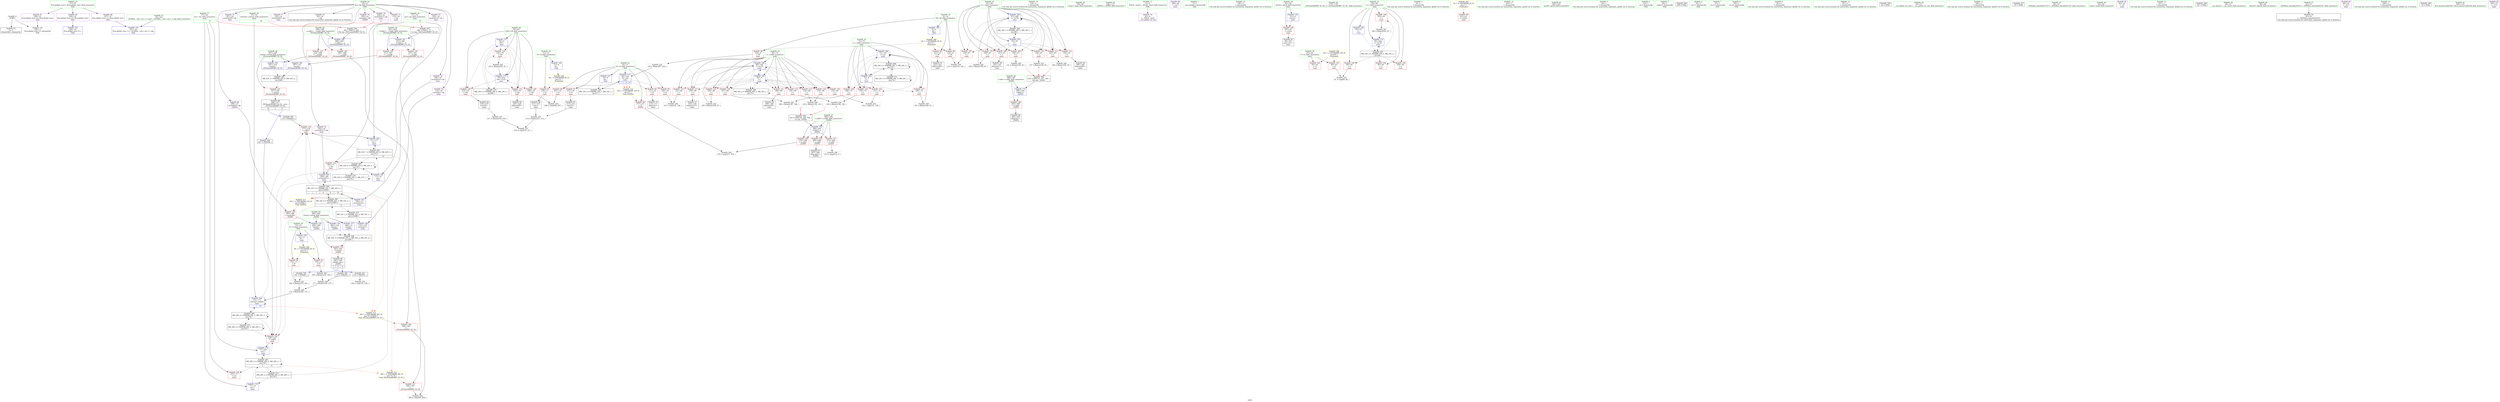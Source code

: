digraph "SVFG" {
	label="SVFG";

	Node0x55b80b3ae1c0 [shape=record,color=grey,label="{NodeID: 0\nNullPtr}"];
	Node0x55b80b3ae1c0 -> Node0x55b80b3d3ff0[style=solid];
	Node0x55b80b3ae1c0 -> Node0x55b80b3da530[style=solid];
	Node0x55b80b3dba80 [shape=record,color=blue,label="{NodeID: 180\n299\<--295\n__a.addr\<--__a\n_ZSt3maxIdERKT_S2_S2_\n}"];
	Node0x55b80b3dba80 -> Node0x55b80b3d9a50[style=dashed];
	Node0x55b80b3dba80 -> Node0x55b80b3d9b20[style=dashed];
	Node0x55b80b3d2d30 [shape=record,color=red,label="{NodeID: 97\n212\<--16\n\<--N\nmain\n}"];
	Node0x55b80b3d2d30 -> Node0x55b80b3d47d0[style=solid];
	Node0x55b80b3d0cd0 [shape=record,color=green,label="{NodeID: 14\n116\<--1\n\<--dummyObj\nCan only get source location for instruction, argument, global var or function.}"];
	Node0x55b80b40add0 [shape=record,color=black,label="{NodeID: 360\n161 = PHI(261, )\n}"];
	Node0x55b80b40add0 -> Node0x55b80b3e06e0[style=solid];
	Node0x55b80b3d3890 [shape=record,color=red,label="{NodeID: 111\n165\<--67\n\<--r\nmain\n}"];
	Node0x55b80b3d3890 -> Node0x55b80b3e0b60[style=solid];
	Node0x55b80b3d1ad0 [shape=record,color=green,label="{NodeID: 28\n58\<--59\nmain\<--main_field_insensitive\n}"];
	Node0x55b80b3f4c70 [shape=record,color=black,label="{NodeID: 291\nMR_28V_4 = PHI(MR_28V_6, MR_28V_3, )\npts\{78 \}\n|{|<s5>11}}"];
	Node0x55b80b3f4c70 -> Node0x55b80b3d8ef0[style=dashed];
	Node0x55b80b3f4c70 -> Node0x55b80b3d93d0[style=dashed];
	Node0x55b80b3f4c70 -> Node0x55b80b3db400[style=dashed];
	Node0x55b80b3f4c70 -> Node0x55b80b3eee70[style=dashed];
	Node0x55b80b3f4c70 -> Node0x55b80b3f4c70[style=dashed];
	Node0x55b80b3f4c70:s5 -> Node0x55b80b3f7180[style=dashed,color=red];
	Node0x55b80b3d8c80 [shape=record,color=red,label="{NodeID: 125\n159\<--73\n\<--j\nmain\n}"];
	Node0x55b80b3d8c80 -> Node0x55b80b3dff60[style=solid];
	Node0x55b80b3d26f0 [shape=record,color=green,label="{NodeID: 42\n136\<--137\n_Z2DPii\<--_Z2DPii_field_insensitive\n}"];
	Node0x55b80b3d97e0 [shape=record,color=red,label="{NodeID: 139\n286\<--268\n\<--n.addr\n_Z2DPii\n}"];
	Node0x55b80b3d97e0 -> Node0x55b80b3d4cb0[style=solid];
	Node0x55b80b3d43c0 [shape=record,color=black,label="{NodeID: 56\n142\<--141\nidxprom11\<--\nmain\n}"];
	Node0x55b80b3dff60 [shape=record,color=grey,label="{NodeID: 236\n160 = Binary(158, 159, )\n|{<s0>8}}"];
	Node0x55b80b3dff60:s0 -> Node0x55b80b40bce0[style=solid,color=red];
	Node0x55b80b3da430 [shape=record,color=blue,label="{NodeID: 153\n327\<--33\nllvm.global_ctors_1\<--_GLOBAL__sub_I_iwi_2_1.cpp\nGlob }"];
	Node0x55b80b3d4f20 [shape=record,color=purple,label="{NodeID: 70\n42\<--4\n\<--_ZStL8__ioinit\n__cxx_global_var_init\n}"];
	Node0x55b80b3e1460 [shape=record,color=grey,label="{NodeID: 250\n121 = cmp(119, 120, )\n}"];
	Node0x55b80b3daff0 [shape=record,color=blue,label="{NodeID: 167\n190\<--184\narrayidx31\<--\nmain\n}"];
	Node0x55b80b3daff0 -> Node0x55b80b3f4770[style=dashed];
	Node0x55b80b3d5a80 [shape=record,color=purple,label="{NodeID: 84\n238\<--29\n\<--.str.3\nmain\n}"];
	Node0x55b80b3be380 [shape=record,color=green,label="{NodeID: 1\n7\<--1\n__dso_handle\<--dummyObj\nGlob }"];
	Node0x55b80b3ec170 [shape=record,color=black,label="{NodeID: 264\nMR_35V_3 = PHI(MR_35V_5, MR_35V_2, MR_35V_4, )\npts\{265 \}\n}"];
	Node0x55b80b3ec170 -> Node0x55b80b3d94a0[style=dashed];
	Node0x55b80b3dbb50 [shape=record,color=blue,label="{NodeID: 181\n301\<--296\n__b.addr\<--__b\n_ZSt3maxIdERKT_S2_S2_\n}"];
	Node0x55b80b3dbb50 -> Node0x55b80b3d9bf0[style=dashed];
	Node0x55b80b3dbb50 -> Node0x55b80b3d9cc0[style=dashed];
	Node0x55b80b3d2e00 [shape=record,color=red,label="{NodeID: 98\n277\<--16\n\<--N\n_Z2DPii\n}"];
	Node0x55b80b3d2e00 -> Node0x55b80b3e1a60[style=solid];
	Node0x55b80b3d0dd0 [shape=record,color=green,label="{NodeID: 15\n139\<--1\n\<--dummyObj\nCan only get source location for instruction, argument, global var or function.}"];
	Node0x55b80b40afc0 [shape=record,color=black,label="{NodeID: 361\n135 = PHI(261, )\n}"];
	Node0x55b80b40afc0 -> Node0x55b80b3e1be0[style=solid];
	Node0x55b80b3d3960 [shape=record,color=red,label="{NodeID: 112\n185\<--67\n\<--r\nmain\n}"];
	Node0x55b80b3d3960 -> Node0x55b80b3d4560[style=solid];
	Node0x55b80b3d1bd0 [shape=record,color=green,label="{NodeID: 29\n61\<--62\nretval\<--retval_field_insensitive\nmain\n}"];
	Node0x55b80b3d1bd0 -> Node0x55b80b3d2fa0[style=solid];
	Node0x55b80b3d1bd0 -> Node0x55b80b3da630[style=solid];
	Node0x55b80b3d8d50 [shape=record,color=red,label="{NodeID: 126\n168\<--73\n\<--j\nmain\n}"];
	Node0x55b80b3d8d50 -> Node0x55b80b3e0ce0[style=solid];
	Node0x55b80b3d27f0 [shape=record,color=green,label="{NodeID: 43\n175\<--176\n_ZSt3maxIdERKT_S2_S2_\<--_ZSt3maxIdERKT_S2_S2__field_insensitive\n}"];
	Node0x55b80b3d98b0 [shape=record,color=red,label="{NodeID: 140\n289\<--288\n\<--arrayidx5\n_Z2DPii\n}"];
	Node0x55b80b3d98b0 -> Node0x55b80b3db9b0[style=solid];
	Node0x55b80b3d4490 [shape=record,color=black,label="{NodeID: 57\n145\<--144\nidxprom13\<--\nmain\n}"];
	Node0x55b80b3e00e0 [shape=record,color=grey,label="{NodeID: 237\n217 = Binary(218, 216, )\n}"];
	Node0x55b80b3e00e0 -> Node0x55b80b3e1ee0[style=solid];
	Node0x55b80b3da530 [shape=record,color=blue, style = dotted,label="{NodeID: 154\n328\<--3\nllvm.global_ctors_2\<--dummyVal\nGlob }"];
	Node0x55b80b3d4ff0 [shape=record,color=purple,label="{NodeID: 71\n113\<--18\n\<--dp\nmain\n}"];
	Node0x55b80b3e15e0 [shape=record,color=grey,label="{NodeID: 251\n91 = cmp(89, 90, )\n}"];
	Node0x55b80b3db0c0 [shape=record,color=blue,label="{NodeID: 168\n69\<--195\ni\<--inc33\nmain\n}"];
	Node0x55b80b3db0c0 -> Node0x55b80b3d3b00[style=dashed];
	Node0x55b80b3db0c0 -> Node0x55b80b3d3bd0[style=dashed];
	Node0x55b80b3db0c0 -> Node0x55b80b3d8530[style=dashed];
	Node0x55b80b3db0c0 -> Node0x55b80b3d8600[style=dashed];
	Node0x55b80b3db0c0 -> Node0x55b80b3d86d0[style=dashed];
	Node0x55b80b3db0c0 -> Node0x55b80b3d87a0[style=dashed];
	Node0x55b80b3db0c0 -> Node0x55b80b3d8870[style=dashed];
	Node0x55b80b3db0c0 -> Node0x55b80b3d8940[style=dashed];
	Node0x55b80b3db0c0 -> Node0x55b80b3d8a10[style=dashed];
	Node0x55b80b3db0c0 -> Node0x55b80b3daa40[style=dashed];
	Node0x55b80b3db0c0 -> Node0x55b80b3db0c0[style=dashed];
	Node0x55b80b3db0c0 -> Node0x55b80b3eda70[style=dashed];
	Node0x55b80b3d5b50 [shape=record,color=purple,label="{NodeID: 85\n326\<--31\nllvm.global_ctors_0\<--llvm.global_ctors\nGlob }"];
	Node0x55b80b3d5b50 -> Node0x55b80b3da330[style=solid];
	Node0x55b80b3be410 [shape=record,color=green,label="{NodeID: 2\n9\<--1\n\<--dummyObj\nCan only get source location for instruction, argument, global var or function.}"];
	Node0x55b80b3ec670 [shape=record,color=black,label="{NodeID: 265\nMR_42V_3 = PHI(MR_42V_4, MR_42V_2, )\npts\{298 \}\n}"];
	Node0x55b80b3ec670 -> Node0x55b80b3d9980[style=dashed];
	Node0x55b80b3dbc20 [shape=record,color=blue,label="{NodeID: 182\n297\<--311\nretval\<--\n_ZSt3maxIdERKT_S2_S2_\n}"];
	Node0x55b80b3dbc20 -> Node0x55b80b3ec670[style=dashed];
	Node0x55b80b3d2ed0 [shape=record,color=red,label="{NodeID: 99\n93\<--24\n\<--stderr\nmain\n}"];
	Node0x55b80b3d0ed0 [shape=record,color=green,label="{NodeID: 16\n218\<--1\n\<--dummyObj\nCan only get source location for instruction, argument, global var or function.}"];
	Node0x55b80b40b0c0 [shape=record,color=black,label="{NodeID: 362\n170 = PHI(261, )\n}"];
	Node0x55b80b40b0c0 -> Node0x55b80b3e0e60[style=solid];
	Node0x55b80b3d3a30 [shape=record,color=red,label="{NodeID: 113\n199\<--67\n\<--r\nmain\n}"];
	Node0x55b80b3d3a30 -> Node0x55b80b3e0560[style=solid];
	Node0x55b80b3d1ca0 [shape=record,color=green,label="{NodeID: 30\n63\<--64\nC\<--C_field_insensitive\nmain\n}"];
	Node0x55b80b3d1ca0 -> Node0x55b80b3d3070[style=solid];
	Node0x55b80b3d1ca0 -> Node0x55b80b3d3140[style=solid];
	Node0x55b80b3f5670 [shape=record,color=yellow,style=double,label="{NodeID: 293\n2V_1 = ENCHI(MR_2V_0)\npts\{1 \}\nFun[main]}"];
	Node0x55b80b3f5670 -> Node0x55b80b3d2ed0[style=dashed];
	Node0x55b80b3d8e20 [shape=record,color=red,label="{NodeID: 127\n180\<--73\n\<--j\nmain\n}"];
	Node0x55b80b3d8e20 -> Node0x55b80b3e0260[style=solid];
	Node0x55b80b3d28f0 [shape=record,color=green,label="{NodeID: 44\n240\<--241\nprintf\<--printf_field_insensitive\n}"];
	Node0x55b80b3d9980 [shape=record,color=red,label="{NodeID: 141\n317\<--297\n\<--retval\n_ZSt3maxIdERKT_S2_S2_\n}"];
	Node0x55b80b3d9980 -> Node0x55b80b3d4e50[style=solid];
	Node0x55b80b3d4560 [shape=record,color=black,label="{NodeID: 58\n186\<--185\nidxprom28\<--\nmain\n}"];
	Node0x55b80b3e0260 [shape=record,color=grey,label="{NodeID: 238\n181 = Binary(180, 87, )\n}"];
	Node0x55b80b3e0260 -> Node0x55b80b3daf20[style=solid];
	Node0x55b80b3da630 [shape=record,color=blue,label="{NodeID: 155\n61\<--9\nretval\<--\nmain\n}"];
	Node0x55b80b3da630 -> Node0x55b80b3d2fa0[style=dashed];
	Node0x55b80b3d50c0 [shape=record,color=purple,label="{NodeID: 72\n114\<--18\narrayidx\<--dp\nmain\n}"];
	Node0x55b80b3d50c0 -> Node0x55b80b3da8a0[style=solid];
	Node0x55b80b3e1760 [shape=record,color=grey,label="{NodeID: 252\n208 = cmp(206, 207, )\n}"];
	Node0x55b80b3db190 [shape=record,color=blue,label="{NodeID: 169\n67\<--200\nr\<--inc36\nmain\n}"];
	Node0x55b80b3db190 -> Node0x55b80b3d3550[style=dashed];
	Node0x55b80b3db190 -> Node0x55b80b3d3620[style=dashed];
	Node0x55b80b3db190 -> Node0x55b80b3d36f0[style=dashed];
	Node0x55b80b3db190 -> Node0x55b80b3d37c0[style=dashed];
	Node0x55b80b3db190 -> Node0x55b80b3d3890[style=dashed];
	Node0x55b80b3db190 -> Node0x55b80b3d3960[style=dashed];
	Node0x55b80b3db190 -> Node0x55b80b3d3a30[style=dashed];
	Node0x55b80b3db190 -> Node0x55b80b3db190[style=dashed];
	Node0x55b80b3db190 -> Node0x55b80b3ed570[style=dashed];
	Node0x55b80b3d5c50 [shape=record,color=purple,label="{NodeID: 86\n327\<--31\nllvm.global_ctors_1\<--llvm.global_ctors\nGlob }"];
	Node0x55b80b3d5c50 -> Node0x55b80b3da430[style=solid];
	Node0x55b80b3be4a0 [shape=record,color=green,label="{NodeID: 3\n14\<--1\n\<--dummyObj\nCan only get source location for instruction, argument, global var or function.}"];
	Node0x55b80b3ecb70 [shape=record,color=black,label="{NodeID: 266\nMR_10V_2 = PHI(MR_10V_3, MR_10V_1, )\npts\{17 \}\n}"];
	Node0x55b80b3ecb70 -> Node0x55b80b3da7d0[style=dashed];
	Node0x55b80b3dbcf0 [shape=record,color=blue,label="{NodeID: 183\n297\<--314\nretval\<--\n_ZSt3maxIdERKT_S2_S2_\n}"];
	Node0x55b80b3dbcf0 -> Node0x55b80b3ec670[style=dashed];
	Node0x55b80b3d2fa0 [shape=record,color=red,label="{NodeID: 100\n247\<--61\n\<--retval\nmain\n}"];
	Node0x55b80b3d2fa0 -> Node0x55b80b3d4b10[style=solid];
	Node0x55b80b3d0fd0 [shape=record,color=green,label="{NodeID: 17\n4\<--6\n_ZStL8__ioinit\<--_ZStL8__ioinit_field_insensitive\nGlob }"];
	Node0x55b80b3d0fd0 -> Node0x55b80b3d4f20[style=solid];
	Node0x55b80b40b200 [shape=record,color=black,label="{NodeID: 363\n174 = PHI(294, )\n}"];
	Node0x55b80b40b200 -> Node0x55b80b3d9300[style=solid];
	Node0x55b80b3d3b00 [shape=record,color=red,label="{NodeID: 114\n125\<--69\n\<--i\nmain\n}"];
	Node0x55b80b3d3b00 -> Node0x55b80b3e21e0[style=solid];
	Node0x55b80b3d1d70 [shape=record,color=green,label="{NodeID: 31\n65\<--66\nt\<--t_field_insensitive\nmain\n}"];
	Node0x55b80b3d1d70 -> Node0x55b80b3d3210[style=solid];
	Node0x55b80b3d1d70 -> Node0x55b80b3d32e0[style=solid];
	Node0x55b80b3d1d70 -> Node0x55b80b3d33b0[style=solid];
	Node0x55b80b3d1d70 -> Node0x55b80b3d3480[style=solid];
	Node0x55b80b3d1d70 -> Node0x55b80b3da700[style=solid];
	Node0x55b80b3d1d70 -> Node0x55b80b3db5a0[style=solid];
	Node0x55b80b3f6190 [shape=record,color=yellow,style=double,label="{NodeID: 294\n4V_1 = ENCHI(MR_4V_0)\npts\{10 \}\nFun[main]}"];
	Node0x55b80b3f6190 -> Node0x55b80b3d5e50[style=dashed];
	Node0x55b80b3f6190 -> Node0x55b80b3d5f20[style=dashed];
	Node0x55b80b3f6190 -> Node0x55b80b3d5ff0[style=dashed];
	Node0x55b80b3d8ef0 [shape=record,color=red,label="{NodeID: 128\n237\<--77\n\<--res\nmain\n}"];
	Node0x55b80b3d29f0 [shape=record,color=green,label="{NodeID: 45\n264\<--265\nretval\<--retval_field_insensitive\n_Z2DPii\n}"];
	Node0x55b80b3d29f0 -> Node0x55b80b3d94a0[style=solid];
	Node0x55b80b3d29f0 -> Node0x55b80b3db810[style=solid];
	Node0x55b80b3d29f0 -> Node0x55b80b3db8e0[style=solid];
	Node0x55b80b3d29f0 -> Node0x55b80b3db9b0[style=solid];
	Node0x55b80b3d9a50 [shape=record,color=red,label="{NodeID: 142\n305\<--299\n\<--__a.addr\n_ZSt3maxIdERKT_S2_S2_\n}"];
	Node0x55b80b3d9a50 -> Node0x55b80b3d9d90[style=solid];
	Node0x55b80b3d4630 [shape=record,color=black,label="{NodeID: 59\n189\<--188\nidxprom30\<--\nmain\n}"];
	Node0x55b80b3e03e0 [shape=record,color=grey,label="{NodeID: 239\n172 = Binary(162, 171, )\n}"];
	Node0x55b80b3e03e0 -> Node0x55b80b3dad80[style=solid];
	Node0x55b80b3da700 [shape=record,color=blue,label="{NodeID: 156\n65\<--87\nt\<--\nmain\n}"];
	Node0x55b80b3da700 -> Node0x55b80b3ed070[style=dashed];
	Node0x55b80b3d5190 [shape=record,color=purple,label="{NodeID: 73\n143\<--18\narrayidx12\<--dp\nmain\n}"];
	Node0x55b80b3e18e0 [shape=record,color=grey,label="{NodeID: 253\n153 = cmp(151, 152, )\n}"];
	Node0x55b80b3db260 [shape=record,color=blue,label="{NodeID: 170\n77\<--14\nres\<--\nmain\n}"];
	Node0x55b80b3db260 -> Node0x55b80b3f4c70[style=dashed];
	Node0x55b80b3d5d50 [shape=record,color=purple,label="{NodeID: 87\n328\<--31\nllvm.global_ctors_2\<--llvm.global_ctors\nGlob }"];
	Node0x55b80b3d5d50 -> Node0x55b80b3da530[style=solid];
	Node0x55b80b3be530 [shape=record,color=green,label="{NodeID: 4\n22\<--1\n.str\<--dummyObj\nGlob }"];
	Node0x55b80b3ed070 [shape=record,color=black,label="{NodeID: 267\nMR_16V_3 = PHI(MR_16V_4, MR_16V_2, )\npts\{66 \}\n}"];
	Node0x55b80b3ed070 -> Node0x55b80b3d3210[style=dashed];
	Node0x55b80b3ed070 -> Node0x55b80b3d32e0[style=dashed];
	Node0x55b80b3ed070 -> Node0x55b80b3d33b0[style=dashed];
	Node0x55b80b3ed070 -> Node0x55b80b3d3480[style=dashed];
	Node0x55b80b3ed070 -> Node0x55b80b3db5a0[style=dashed];
	Node0x55b80b3d3070 [shape=record,color=red,label="{NodeID: 101\n90\<--63\n\<--C\nmain\n}"];
	Node0x55b80b3d3070 -> Node0x55b80b3e15e0[style=solid];
	Node0x55b80b3d10d0 [shape=record,color=green,label="{NodeID: 18\n8\<--10\nM\<--M_field_insensitive\nGlob }"];
	Node0x55b80b3d10d0 -> Node0x55b80b3d5e50[style=solid];
	Node0x55b80b3d10d0 -> Node0x55b80b3d5f20[style=solid];
	Node0x55b80b3d10d0 -> Node0x55b80b3d5ff0[style=solid];
	Node0x55b80b3d10d0 -> Node0x55b80b3d9f30[style=solid];
	Node0x55b80b40b340 [shape=record,color=black,label="{NodeID: 364\n227 = PHI(294, )\n}"];
	Node0x55b80b40b340 -> Node0x55b80b3d93d0[style=solid];
	Node0x55b80b3d3bd0 [shape=record,color=red,label="{NodeID: 115\n132\<--69\n\<--i\nmain\n}"];
	Node0x55b80b3d3bd0 -> Node0x55b80b3e12e0[style=solid];
	Node0x55b80b3d1e40 [shape=record,color=green,label="{NodeID: 32\n67\<--68\nr\<--r_field_insensitive\nmain\n}"];
	Node0x55b80b3d1e40 -> Node0x55b80b3d3550[style=solid];
	Node0x55b80b3d1e40 -> Node0x55b80b3d3620[style=solid];
	Node0x55b80b3d1e40 -> Node0x55b80b3d36f0[style=solid];
	Node0x55b80b3d1e40 -> Node0x55b80b3d37c0[style=solid];
	Node0x55b80b3d1e40 -> Node0x55b80b3d3890[style=solid];
	Node0x55b80b3d1e40 -> Node0x55b80b3d3960[style=solid];
	Node0x55b80b3d1e40 -> Node0x55b80b3d3a30[style=solid];
	Node0x55b80b3d1e40 -> Node0x55b80b3da970[style=solid];
	Node0x55b80b3d1e40 -> Node0x55b80b3db190[style=solid];
	Node0x55b80b3f6270 [shape=record,color=yellow,style=double,label="{NodeID: 295\n6V_1 = ENCHI(MR_6V_0)\npts\{12 \}\nFun[main]}"];
	Node0x55b80b3f6270 -> Node0x55b80b3d60c0[style=dashed];
	Node0x55b80b3d8fc0 [shape=record,color=red,label="{NodeID: 129\n206\<--79\n\<--i38\nmain\n}"];
	Node0x55b80b3d8fc0 -> Node0x55b80b3e1760[style=solid];
	Node0x55b80b3d2ac0 [shape=record,color=green,label="{NodeID: 46\n266\<--267\nr.addr\<--r.addr_field_insensitive\n_Z2DPii\n}"];
	Node0x55b80b3d2ac0 -> Node0x55b80b3d9570[style=solid];
	Node0x55b80b3d2ac0 -> Node0x55b80b3db670[style=solid];
	Node0x55b80b3d9b20 [shape=record,color=red,label="{NodeID: 143\n314\<--299\n\<--__a.addr\n_ZSt3maxIdERKT_S2_S2_\n}"];
	Node0x55b80b3d9b20 -> Node0x55b80b3dbcf0[style=solid];
	Node0x55b80b3d4700 [shape=record,color=black,label="{NodeID: 60\n211\<--210\nconv\<--\nmain\n}"];
	Node0x55b80b3d4700 -> Node0x55b80b3dfae0[style=solid];
	Node0x55b80b3e0560 [shape=record,color=grey,label="{NodeID: 240\n200 = Binary(199, 87, )\n}"];
	Node0x55b80b3e0560 -> Node0x55b80b3db190[style=solid];
	Node0x55b80b3da7d0 [shape=record,color=blue,label="{NodeID: 157\n16\<--103\nN\<--shl\nmain\n|{|<s5>7|<s6>8|<s7>9}}"];
	Node0x55b80b3da7d0 -> Node0x55b80b3d6330[style=dashed];
	Node0x55b80b3da7d0 -> Node0x55b80b3d6400[style=dashed];
	Node0x55b80b3da7d0 -> Node0x55b80b3d2c60[style=dashed];
	Node0x55b80b3da7d0 -> Node0x55b80b3d2d30[style=dashed];
	Node0x55b80b3da7d0 -> Node0x55b80b3ecb70[style=dashed];
	Node0x55b80b3da7d0:s5 -> Node0x55b80b3f7370[style=dashed,color=red];
	Node0x55b80b3da7d0:s6 -> Node0x55b80b3f7370[style=dashed,color=red];
	Node0x55b80b3da7d0:s7 -> Node0x55b80b3f7370[style=dashed,color=red];
	Node0x55b80b3d5260 [shape=record,color=purple,label="{NodeID: 74\n146\<--18\narrayidx14\<--dp\nmain\n}"];
	Node0x55b80b3d5260 -> Node0x55b80b3dabe0[style=solid];
	Node0x55b80b3e1a60 [shape=record,color=grey,label="{NodeID: 254\n279 = cmp(277, 278, )\n}"];
	Node0x55b80b3db330 [shape=record,color=blue,label="{NodeID: 171\n79\<--9\ni38\<--\nmain\n}"];
	Node0x55b80b3db330 -> Node0x55b80b3d8fc0[style=dashed];
	Node0x55b80b3db330 -> Node0x55b80b3d9090[style=dashed];
	Node0x55b80b3db330 -> Node0x55b80b3d9160[style=dashed];
	Node0x55b80b3db330 -> Node0x55b80b3d9230[style=dashed];
	Node0x55b80b3db330 -> Node0x55b80b3db4d0[style=dashed];
	Node0x55b80b3db330 -> Node0x55b80b3ef370[style=dashed];
	Node0x55b80b3d5e50 [shape=record,color=red,label="{NodeID: 88\n102\<--8\n\<--M\nmain\n}"];
	Node0x55b80b3d5e50 -> Node0x55b80b3df960[style=solid];
	Node0x55b80b3be5c0 [shape=record,color=green,label="{NodeID: 5\n24\<--1\nstderr\<--dummyObj\nGlob }"];
	Node0x55b80b3ed570 [shape=record,color=black,label="{NodeID: 268\nMR_18V_2 = PHI(MR_18V_4, MR_18V_1, )\npts\{68 \}\n}"];
	Node0x55b80b3ed570 -> Node0x55b80b3da970[style=dashed];
	Node0x55b80b3d3140 [shape=record,color=red,label="{NodeID: 102\n95\<--63\n\<--C\nmain\n}"];
	Node0x55b80b3d11d0 [shape=record,color=green,label="{NodeID: 19\n11\<--12\nX\<--X_field_insensitive\nGlob }"];
	Node0x55b80b3d11d0 -> Node0x55b80b3d60c0[style=solid];
	Node0x55b80b3d11d0 -> Node0x55b80b3da030[style=solid];
	Node0x55b80b40b480 [shape=record,color=black,label="{NodeID: 365\n239 = PHI()\n}"];
	Node0x55b80b3d8530 [shape=record,color=red,label="{NodeID: 116\n133\<--69\n\<--i\nmain\n}"];
	Node0x55b80b3d8530 -> Node0x55b80b3e12e0[style=solid];
	Node0x55b80b3d1f10 [shape=record,color=green,label="{NodeID: 33\n69\<--70\ni\<--i_field_insensitive\nmain\n}"];
	Node0x55b80b3d1f10 -> Node0x55b80b3d3b00[style=solid];
	Node0x55b80b3d1f10 -> Node0x55b80b3d3bd0[style=solid];
	Node0x55b80b3d1f10 -> Node0x55b80b3d8530[style=solid];
	Node0x55b80b3d1f10 -> Node0x55b80b3d8600[style=solid];
	Node0x55b80b3d1f10 -> Node0x55b80b3d86d0[style=solid];
	Node0x55b80b3d1f10 -> Node0x55b80b3d87a0[style=solid];
	Node0x55b80b3d1f10 -> Node0x55b80b3d8870[style=solid];
	Node0x55b80b3d1f10 -> Node0x55b80b3d8940[style=solid];
	Node0x55b80b3d1f10 -> Node0x55b80b3d8a10[style=solid];
	Node0x55b80b3d1f10 -> Node0x55b80b3daa40[style=solid];
	Node0x55b80b3d1f10 -> Node0x55b80b3db0c0[style=solid];
	Node0x55b80b3f6350 [shape=record,color=yellow,style=double,label="{NodeID: 296\n8V_1 = ENCHI(MR_8V_0)\npts\{15 \}\nFun[main]}"];
	Node0x55b80b3f6350 -> Node0x55b80b3d6190[style=dashed];
	Node0x55b80b3f6350 -> Node0x55b80b3d6260[style=dashed];
	Node0x55b80b3d9090 [shape=record,color=red,label="{NodeID: 130\n215\<--79\n\<--i38\nmain\n}"];
	Node0x55b80b3d9090 -> Node0x55b80b3d48a0[style=solid];
	Node0x55b80b3d2b90 [shape=record,color=green,label="{NodeID: 47\n268\<--269\nn.addr\<--n.addr_field_insensitive\n_Z2DPii\n}"];
	Node0x55b80b3d2b90 -> Node0x55b80b3d9640[style=solid];
	Node0x55b80b3d2b90 -> Node0x55b80b3d9710[style=solid];
	Node0x55b80b3d2b90 -> Node0x55b80b3d97e0[style=solid];
	Node0x55b80b3d2b90 -> Node0x55b80b3db740[style=solid];
	Node0x55b80b3d9bf0 [shape=record,color=red,label="{NodeID: 144\n307\<--301\n\<--__b.addr\n_ZSt3maxIdERKT_S2_S2_\n}"];
	Node0x55b80b3d9bf0 -> Node0x55b80b3d9e60[style=solid];
	Node0x55b80b3d47d0 [shape=record,color=black,label="{NodeID: 61\n213\<--212\nconv42\<--\nmain\n}"];
	Node0x55b80b3d47d0 -> Node0x55b80b3dfae0[style=solid];
	Node0x55b80b3e06e0 [shape=record,color=grey,label="{NodeID: 241\n162 = Binary(155, 161, )\n}"];
	Node0x55b80b3e06e0 -> Node0x55b80b3e03e0[style=solid];
	Node0x55b80b3da8a0 [shape=record,color=blue,label="{NodeID: 158\n114\<--116\narrayidx\<--\nmain\n}"];
	Node0x55b80b3da8a0 -> Node0x55b80b3f2e70[style=dashed];
	Node0x55b80b3d5330 [shape=record,color=purple,label="{NodeID: 75\n187\<--18\narrayidx29\<--dp\nmain\n}"];
	Node0x55b80b3e1be0 [shape=record,color=grey,label="{NodeID: 255\n138 = cmp(135, 139, )\n}"];
	Node0x55b80b3db400 [shape=record,color=blue,label="{NodeID: 172\n77\<--228\nres\<--\nmain\n}"];
	Node0x55b80b3db400 -> Node0x55b80b3f4c70[style=dashed];
	Node0x55b80b3d5f20 [shape=record,color=red,label="{NodeID: 89\n120\<--8\n\<--M\nmain\n}"];
	Node0x55b80b3d5f20 -> Node0x55b80b3e1460[style=solid];
	Node0x55b80b3d07b0 [shape=record,color=green,label="{NodeID: 6\n25\<--1\n.str.1\<--dummyObj\nGlob }"];
	Node0x55b80b3eda70 [shape=record,color=black,label="{NodeID: 269\nMR_20V_2 = PHI(MR_20V_3, MR_20V_1, )\npts\{70 \}\n}"];
	Node0x55b80b3eda70 -> Node0x55b80b3daa40[style=dashed];
	Node0x55b80b3eda70 -> Node0x55b80b3eda70[style=dashed];
	Node0x55b80b3d3210 [shape=record,color=red,label="{NodeID: 103\n89\<--65\n\<--t\nmain\n}"];
	Node0x55b80b3d3210 -> Node0x55b80b3e15e0[style=solid];
	Node0x55b80b3d12d0 [shape=record,color=green,label="{NodeID: 20\n13\<--15\nP\<--P_field_insensitive\nGlob }"];
	Node0x55b80b3d12d0 -> Node0x55b80b3d6190[style=solid];
	Node0x55b80b3d12d0 -> Node0x55b80b3d6260[style=solid];
	Node0x55b80b3d12d0 -> Node0x55b80b3da130[style=solid];
	Node0x55b80b40b550 [shape=record,color=black,label="{NodeID: 366\n295 = PHI(75, 226, )\n0th arg _ZSt3maxIdERKT_S2_S2_ }"];
	Node0x55b80b40b550 -> Node0x55b80b3dba80[style=solid];
	Node0x55b80b3d8600 [shape=record,color=red,label="{NodeID: 117\n144\<--69\n\<--i\nmain\n}"];
	Node0x55b80b3d8600 -> Node0x55b80b3d4490[style=solid];
	Node0x55b80b3d1fe0 [shape=record,color=green,label="{NodeID: 34\n71\<--72\nma\<--ma_field_insensitive\nmain\n|{|<s3>10}}"];
	Node0x55b80b3d1fe0 -> Node0x55b80b3d8ae0[style=solid];
	Node0x55b80b3d1fe0 -> Node0x55b80b3dab10[style=solid];
	Node0x55b80b3d1fe0 -> Node0x55b80b3dae50[style=solid];
	Node0x55b80b3d1fe0:s3 -> Node0x55b80b40b790[style=solid,color=red];
	Node0x55b80b3d9160 [shape=record,color=red,label="{NodeID: 131\n224\<--79\n\<--i38\nmain\n}"];
	Node0x55b80b3d9160 -> Node0x55b80b3d4a40[style=solid];
	Node0x55b80b3d3c80 [shape=record,color=green,label="{NodeID: 48\n297\<--298\nretval\<--retval_field_insensitive\n_ZSt3maxIdERKT_S2_S2_\n}"];
	Node0x55b80b3d3c80 -> Node0x55b80b3d9980[style=solid];
	Node0x55b80b3d3c80 -> Node0x55b80b3dbc20[style=solid];
	Node0x55b80b3d3c80 -> Node0x55b80b3dbcf0[style=solid];
	Node0x55b80b3d9cc0 [shape=record,color=red,label="{NodeID: 145\n311\<--301\n\<--__b.addr\n_ZSt3maxIdERKT_S2_S2_\n}"];
	Node0x55b80b3d9cc0 -> Node0x55b80b3dbc20[style=solid];
	Node0x55b80b3d48a0 [shape=record,color=black,label="{NodeID: 62\n216\<--215\nconv44\<--\nmain\n}"];
	Node0x55b80b3d48a0 -> Node0x55b80b3e00e0[style=solid];
	Node0x55b80b3e0860 [shape=record,color=grey,label="{NodeID: 242\n164 = Binary(116, 163, )\n}"];
	Node0x55b80b3e0860 -> Node0x55b80b3e0e60[style=solid];
	Node0x55b80b3da970 [shape=record,color=blue,label="{NodeID: 159\n67\<--87\nr\<--\nmain\n}"];
	Node0x55b80b3da970 -> Node0x55b80b3d3550[style=dashed];
	Node0x55b80b3da970 -> Node0x55b80b3d3620[style=dashed];
	Node0x55b80b3da970 -> Node0x55b80b3d36f0[style=dashed];
	Node0x55b80b3da970 -> Node0x55b80b3d37c0[style=dashed];
	Node0x55b80b3da970 -> Node0x55b80b3d3890[style=dashed];
	Node0x55b80b3da970 -> Node0x55b80b3d3960[style=dashed];
	Node0x55b80b3da970 -> Node0x55b80b3d3a30[style=dashed];
	Node0x55b80b3da970 -> Node0x55b80b3db190[style=dashed];
	Node0x55b80b3da970 -> Node0x55b80b3ed570[style=dashed];
	Node0x55b80b3d5400 [shape=record,color=purple,label="{NodeID: 76\n190\<--18\narrayidx31\<--dp\nmain\n}"];
	Node0x55b80b3d5400 -> Node0x55b80b3daff0[style=solid];
	Node0x55b80b3e1d60 [shape=record,color=grey,label="{NodeID: 256\n273 = cmp(272, 9, )\n}"];
	Node0x55b80b3db4d0 [shape=record,color=blue,label="{NodeID: 173\n79\<--233\ni38\<--inc55\nmain\n}"];
	Node0x55b80b3db4d0 -> Node0x55b80b3d8fc0[style=dashed];
	Node0x55b80b3db4d0 -> Node0x55b80b3d9090[style=dashed];
	Node0x55b80b3db4d0 -> Node0x55b80b3d9160[style=dashed];
	Node0x55b80b3db4d0 -> Node0x55b80b3d9230[style=dashed];
	Node0x55b80b3db4d0 -> Node0x55b80b3db4d0[style=dashed];
	Node0x55b80b3db4d0 -> Node0x55b80b3ef370[style=dashed];
	Node0x55b80b3d5ff0 [shape=record,color=red,label="{NodeID: 90\n221\<--8\n\<--M\nmain\n}"];
	Node0x55b80b3d5ff0 -> Node0x55b80b3d4970[style=solid];
	Node0x55b80b3d0840 [shape=record,color=green,label="{NodeID: 7\n27\<--1\n.str.2\<--dummyObj\nGlob }"];
	Node0x55b80b3edf70 [shape=record,color=black,label="{NodeID: 270\nMR_22V_2 = PHI(MR_22V_3, MR_22V_1, )\npts\{72 \}\n}"];
	Node0x55b80b3edf70 -> Node0x55b80b3d93d0[style=dashed];
	Node0x55b80b3edf70 -> Node0x55b80b3edf70[style=dashed];
	Node0x55b80b3edf70 -> Node0x55b80b3f3870[style=dashed];
	Node0x55b80b3d32e0 [shape=record,color=red,label="{NodeID: 104\n94\<--65\n\<--t\nmain\n}"];
	Node0x55b80b3d13d0 [shape=record,color=green,label="{NodeID: 21\n16\<--17\nN\<--N_field_insensitive\nGlob }"];
	Node0x55b80b3d13d0 -> Node0x55b80b3d6330[style=solid];
	Node0x55b80b3d13d0 -> Node0x55b80b3d6400[style=solid];
	Node0x55b80b3d13d0 -> Node0x55b80b3d2c60[style=solid];
	Node0x55b80b3d13d0 -> Node0x55b80b3d2d30[style=solid];
	Node0x55b80b3d13d0 -> Node0x55b80b3d2e00[style=solid];
	Node0x55b80b3d13d0 -> Node0x55b80b3da230[style=solid];
	Node0x55b80b3d13d0 -> Node0x55b80b3da7d0[style=solid];
	Node0x55b80b40b790 [shape=record,color=black,label="{NodeID: 367\n296 = PHI(71, 77, )\n1st arg _ZSt3maxIdERKT_S2_S2_ }"];
	Node0x55b80b40b790 -> Node0x55b80b3dbb50[style=solid];
	Node0x55b80b3d86d0 [shape=record,color=red,label="{NodeID: 118\n152\<--69\n\<--i\nmain\n}"];
	Node0x55b80b3d86d0 -> Node0x55b80b3e18e0[style=solid];
	Node0x55b80b3d20b0 [shape=record,color=green,label="{NodeID: 35\n73\<--74\nj\<--j_field_insensitive\nmain\n}"];
	Node0x55b80b3d20b0 -> Node0x55b80b3d8bb0[style=solid];
	Node0x55b80b3d20b0 -> Node0x55b80b3d8c80[style=solid];
	Node0x55b80b3d20b0 -> Node0x55b80b3d8d50[style=solid];
	Node0x55b80b3d20b0 -> Node0x55b80b3d8e20[style=solid];
	Node0x55b80b3d20b0 -> Node0x55b80b3dacb0[style=solid];
	Node0x55b80b3d20b0 -> Node0x55b80b3daf20[style=solid];
	Node0x55b80b3d9230 [shape=record,color=red,label="{NodeID: 132\n232\<--79\n\<--i38\nmain\n}"];
	Node0x55b80b3d9230 -> Node0x55b80b3e09e0[style=solid];
	Node0x55b80b3d3d50 [shape=record,color=green,label="{NodeID: 49\n299\<--300\n__a.addr\<--__a.addr_field_insensitive\n_ZSt3maxIdERKT_S2_S2_\n}"];
	Node0x55b80b3d3d50 -> Node0x55b80b3d9a50[style=solid];
	Node0x55b80b3d3d50 -> Node0x55b80b3d9b20[style=solid];
	Node0x55b80b3d3d50 -> Node0x55b80b3dba80[style=solid];
	Node0x55b80b3f7180 [shape=record,color=yellow,style=double,label="{NodeID: 312\n48V_1 = ENCHI(MR_48V_0)\npts\{72 78 \}\nFun[_ZSt3maxIdERKT_S2_S2_]}"];
	Node0x55b80b3f7180 -> Node0x55b80b3d9e60[style=dashed];
	Node0x55b80b3d9d90 [shape=record,color=red,label="{NodeID: 146\n306\<--305\n\<--\n_ZSt3maxIdERKT_S2_S2_\n}"];
	Node0x55b80b3d9d90 -> Node0x55b80b3e2060[style=solid];
	Node0x55b80b3d4970 [shape=record,color=black,label="{NodeID: 63\n222\<--221\nidxprom48\<--\nmain\n}"];
	Node0x55b80b3e09e0 [shape=record,color=grey,label="{NodeID: 243\n233 = Binary(232, 87, )\n}"];
	Node0x55b80b3e09e0 -> Node0x55b80b3db4d0[style=solid];
	Node0x55b80b3daa40 [shape=record,color=blue,label="{NodeID: 160\n69\<--9\ni\<--\nmain\n}"];
	Node0x55b80b3daa40 -> Node0x55b80b3d3b00[style=dashed];
	Node0x55b80b3daa40 -> Node0x55b80b3d3bd0[style=dashed];
	Node0x55b80b3daa40 -> Node0x55b80b3d8530[style=dashed];
	Node0x55b80b3daa40 -> Node0x55b80b3d8600[style=dashed];
	Node0x55b80b3daa40 -> Node0x55b80b3d86d0[style=dashed];
	Node0x55b80b3daa40 -> Node0x55b80b3d87a0[style=dashed];
	Node0x55b80b3daa40 -> Node0x55b80b3d8870[style=dashed];
	Node0x55b80b3daa40 -> Node0x55b80b3d8940[style=dashed];
	Node0x55b80b3daa40 -> Node0x55b80b3d8a10[style=dashed];
	Node0x55b80b3daa40 -> Node0x55b80b3daa40[style=dashed];
	Node0x55b80b3daa40 -> Node0x55b80b3db0c0[style=dashed];
	Node0x55b80b3daa40 -> Node0x55b80b3eda70[style=dashed];
	Node0x55b80b3d54d0 [shape=record,color=purple,label="{NodeID: 77\n223\<--18\narrayidx49\<--dp\nmain\n}"];
	Node0x55b80b3e1ee0 [shape=record,color=grey,label="{NodeID: 257\n219 = cmp(214, 217, )\n}"];
	Node0x55b80b3db5a0 [shape=record,color=blue,label="{NodeID: 174\n65\<--244\nt\<--inc59\nmain\n}"];
	Node0x55b80b3db5a0 -> Node0x55b80b3ed070[style=dashed];
	Node0x55b80b3d60c0 [shape=record,color=red,label="{NodeID: 91\n210\<--11\n\<--X\nmain\n}"];
	Node0x55b80b3d60c0 -> Node0x55b80b3d4700[style=solid];
	Node0x55b80b3d08d0 [shape=record,color=green,label="{NodeID: 8\n29\<--1\n.str.3\<--dummyObj\nGlob }"];
	Node0x55b80b3ee470 [shape=record,color=black,label="{NodeID: 271\nMR_24V_2 = PHI(MR_24V_3, MR_24V_1, )\npts\{74 \}\n}"];
	Node0x55b80b3ee470 -> Node0x55b80b3ee470[style=dashed];
	Node0x55b80b3ee470 -> Node0x55b80b3f3d70[style=dashed];
	Node0x55b80b3d33b0 [shape=record,color=red,label="{NodeID: 105\n236\<--65\n\<--t\nmain\n}"];
	Node0x55b80b3d14d0 [shape=record,color=green,label="{NodeID: 22\n18\<--21\ndp\<--dp_field_insensitive\nGlob }"];
	Node0x55b80b3d14d0 -> Node0x55b80b3d40f0[style=solid];
	Node0x55b80b3d14d0 -> Node0x55b80b3d4ff0[style=solid];
	Node0x55b80b3d14d0 -> Node0x55b80b3d50c0[style=solid];
	Node0x55b80b3d14d0 -> Node0x55b80b3d5190[style=solid];
	Node0x55b80b3d14d0 -> Node0x55b80b3d5260[style=solid];
	Node0x55b80b3d14d0 -> Node0x55b80b3d5330[style=solid];
	Node0x55b80b3d14d0 -> Node0x55b80b3d5400[style=solid];
	Node0x55b80b3d14d0 -> Node0x55b80b3d54d0[style=solid];
	Node0x55b80b3d14d0 -> Node0x55b80b3d55a0[style=solid];
	Node0x55b80b3d14d0 -> Node0x55b80b3d5670[style=solid];
	Node0x55b80b3d14d0 -> Node0x55b80b3d5740[style=solid];
	Node0x55b80b40bb40 [shape=record,color=black,label="{NodeID: 368\n262 = PHI(131, 157, 166, )\n0th arg _Z2DPii }"];
	Node0x55b80b40bb40 -> Node0x55b80b3db670[style=solid];
	Node0x55b80b3f2e70 [shape=record,color=black,label="{NodeID: 285\nMR_32V_4 = PHI(MR_32V_5, MR_32V_3, )\npts\{210000 \}\n|{|<s3>11}}"];
	Node0x55b80b3f2e70 -> Node0x55b80b3d93d0[style=dashed];
	Node0x55b80b3f2e70 -> Node0x55b80b3ef870[style=dashed];
	Node0x55b80b3f2e70 -> Node0x55b80b3f4770[style=dashed];
	Node0x55b80b3f2e70:s3 -> Node0x55b80b3f7260[style=dashed,color=red];
	Node0x55b80b3d87a0 [shape=record,color=red,label="{NodeID: 119\n158\<--69\n\<--i\nmain\n}"];
	Node0x55b80b3d87a0 -> Node0x55b80b3dff60[style=solid];
	Node0x55b80b3d2180 [shape=record,color=green,label="{NodeID: 36\n75\<--76\nref.tmp\<--ref.tmp_field_insensitive\nmain\n|{|<s1>10}}"];
	Node0x55b80b3d2180 -> Node0x55b80b3dad80[style=solid];
	Node0x55b80b3d2180:s1 -> Node0x55b80b40b550[style=solid,color=red];
	Node0x55b80b3f65f0 [shape=record,color=yellow,style=double,label="{NodeID: 299\n14V_1 = ENCHI(MR_14V_0)\npts\{64 \}\nFun[main]}"];
	Node0x55b80b3f65f0 -> Node0x55b80b3d3070[style=dashed];
	Node0x55b80b3f65f0 -> Node0x55b80b3d3140[style=dashed];
	Node0x55b80b3d9300 [shape=record,color=red,label="{NodeID: 133\n177\<--174\n\<--call27\nmain\n}"];
	Node0x55b80b3d9300 -> Node0x55b80b3dae50[style=solid];
	Node0x55b80b3d3e20 [shape=record,color=green,label="{NodeID: 50\n301\<--302\n__b.addr\<--__b.addr_field_insensitive\n_ZSt3maxIdERKT_S2_S2_\n}"];
	Node0x55b80b3d3e20 -> Node0x55b80b3d9bf0[style=solid];
	Node0x55b80b3d3e20 -> Node0x55b80b3d9cc0[style=solid];
	Node0x55b80b3d3e20 -> Node0x55b80b3dbb50[style=solid];
	Node0x55b80b3f7260 [shape=record,color=yellow,style=double,label="{NodeID: 313\n50V_1 = ENCHI(MR_50V_0)\npts\{76 210000 \}\nFun[_ZSt3maxIdERKT_S2_S2_]}"];
	Node0x55b80b3f7260 -> Node0x55b80b3d9d90[style=dashed];
	Node0x55b80b3d9e60 [shape=record,color=red,label="{NodeID: 147\n308\<--307\n\<--\n_ZSt3maxIdERKT_S2_S2_\n}"];
	Node0x55b80b3d9e60 -> Node0x55b80b3e2060[style=solid];
	Node0x55b80b3d4a40 [shape=record,color=black,label="{NodeID: 64\n225\<--224\nidxprom50\<--\nmain\n}"];
	Node0x55b80b3e0b60 [shape=record,color=grey,label="{NodeID: 244\n166 = Binary(165, 87, )\n|{<s0>9}}"];
	Node0x55b80b3e0b60:s0 -> Node0x55b80b40bb40[style=solid,color=red];
	Node0x55b80b3dab10 [shape=record,color=blue,label="{NodeID: 161\n71\<--14\nma\<--\nmain\n}"];
	Node0x55b80b3dab10 -> Node0x55b80b3eb270[style=dashed];
	Node0x55b80b3dab10 -> Node0x55b80b3f3870[style=dashed];
	Node0x55b80b3d55a0 [shape=record,color=purple,label="{NodeID: 78\n226\<--18\narrayidx51\<--dp\nmain\n|{<s0>11}}"];
	Node0x55b80b3d55a0:s0 -> Node0x55b80b40b550[style=solid,color=red];
	Node0x55b80b3e2060 [shape=record,color=grey,label="{NodeID: 258\n309 = cmp(306, 308, )\n}"];
	Node0x55b80b3db670 [shape=record,color=blue,label="{NodeID: 175\n266\<--262\nr.addr\<--r\n_Z2DPii\n}"];
	Node0x55b80b3db670 -> Node0x55b80b3d9570[style=dashed];
	Node0x55b80b3d6190 [shape=record,color=red,label="{NodeID: 92\n155\<--13\n\<--P\nmain\n}"];
	Node0x55b80b3d6190 -> Node0x55b80b3e06e0[style=solid];
	Node0x55b80b3d0960 [shape=record,color=green,label="{NodeID: 9\n32\<--1\n\<--dummyObj\nCan only get source location for instruction, argument, global var or function.}"];
	Node0x55b80b3ee970 [shape=record,color=black,label="{NodeID: 272\nMR_26V_2 = PHI(MR_26V_3, MR_26V_1, )\npts\{76 \}\n}"];
	Node0x55b80b3ee970 -> Node0x55b80b3d93d0[style=dashed];
	Node0x55b80b3ee970 -> Node0x55b80b3ee970[style=dashed];
	Node0x55b80b3ee970 -> Node0x55b80b3f4270[style=dashed];
	Node0x55b80b3d3480 [shape=record,color=red,label="{NodeID: 106\n243\<--65\n\<--t\nmain\n}"];
	Node0x55b80b3d3480 -> Node0x55b80b3e0fe0[style=solid];
	Node0x55b80b3d15d0 [shape=record,color=green,label="{NodeID: 23\n31\<--35\nllvm.global_ctors\<--llvm.global_ctors_field_insensitive\nGlob }"];
	Node0x55b80b3d15d0 -> Node0x55b80b3d5b50[style=solid];
	Node0x55b80b3d15d0 -> Node0x55b80b3d5c50[style=solid];
	Node0x55b80b3d15d0 -> Node0x55b80b3d5d50[style=solid];
	Node0x55b80b40bce0 [shape=record,color=black,label="{NodeID: 369\n263 = PHI(134, 160, 169, )\n1st arg _Z2DPii }"];
	Node0x55b80b40bce0 -> Node0x55b80b3db740[style=solid];
	Node0x55b80b3d8870 [shape=record,color=red,label="{NodeID: 120\n167\<--69\n\<--i\nmain\n}"];
	Node0x55b80b3d8870 -> Node0x55b80b3e0ce0[style=solid];
	Node0x55b80b3d2250 [shape=record,color=green,label="{NodeID: 37\n77\<--78\nres\<--res_field_insensitive\nmain\n|{|<s3>11}}"];
	Node0x55b80b3d2250 -> Node0x55b80b3d8ef0[style=solid];
	Node0x55b80b3d2250 -> Node0x55b80b3db260[style=solid];
	Node0x55b80b3d2250 -> Node0x55b80b3db400[style=solid];
	Node0x55b80b3d2250:s3 -> Node0x55b80b40b790[style=solid,color=red];
	Node0x55b80b3d93d0 [shape=record,color=red,label="{NodeID: 134\n228\<--227\n\<--call52\nmain\n}"];
	Node0x55b80b3d93d0 -> Node0x55b80b3db400[style=solid];
	Node0x55b80b3d3ef0 [shape=record,color=green,label="{NodeID: 51\n33\<--322\n_GLOBAL__sub_I_iwi_2_1.cpp\<--_GLOBAL__sub_I_iwi_2_1.cpp_field_insensitive\n}"];
	Node0x55b80b3d3ef0 -> Node0x55b80b3da430[style=solid];
	Node0x55b80b3f7370 [shape=record,color=yellow,style=double,label="{NodeID: 314\n10V_1 = ENCHI(MR_10V_0)\npts\{17 \}\nFun[_Z2DPii]}"];
	Node0x55b80b3f7370 -> Node0x55b80b3d2e00[style=dashed];
	Node0x55b80b3d9f30 [shape=record,color=blue,label="{NodeID: 148\n8\<--9\nM\<--\nGlob }"];
	Node0x55b80b3d9f30 -> Node0x55b80b3f6190[style=dashed];
	Node0x55b80b3d4b10 [shape=record,color=black,label="{NodeID: 65\n60\<--247\nmain_ret\<--\nmain\n}"];
	Node0x55b80b3e0ce0 [shape=record,color=grey,label="{NodeID: 245\n169 = Binary(167, 168, )\n|{<s0>9}}"];
	Node0x55b80b3e0ce0:s0 -> Node0x55b80b40bce0[style=solid,color=red];
	Node0x55b80b3dabe0 [shape=record,color=blue,label="{NodeID: 162\n146\<--14\narrayidx14\<--\nmain\n}"];
	Node0x55b80b3dabe0 -> Node0x55b80b3f4770[style=dashed];
	Node0x55b80b3d5670 [shape=record,color=purple,label="{NodeID: 79\n285\<--18\narrayidx\<--dp\n_Z2DPii\n}"];
	Node0x55b80b3e21e0 [shape=record,color=grey,label="{NodeID: 259\n127 = cmp(125, 126, )\n}"];
	Node0x55b80b3db740 [shape=record,color=blue,label="{NodeID: 176\n268\<--263\nn.addr\<--n\n_Z2DPii\n}"];
	Node0x55b80b3db740 -> Node0x55b80b3d9640[style=dashed];
	Node0x55b80b3db740 -> Node0x55b80b3d9710[style=dashed];
	Node0x55b80b3db740 -> Node0x55b80b3d97e0[style=dashed];
	Node0x55b80b3d6260 [shape=record,color=red,label="{NodeID: 93\n163\<--13\n\<--P\nmain\n}"];
	Node0x55b80b3d6260 -> Node0x55b80b3e0860[style=solid];
	Node0x55b80b3d09f0 [shape=record,color=green,label="{NodeID: 10\n87\<--1\n\<--dummyObj\nCan only get source location for instruction, argument, global var or function.}"];
	Node0x55b80b409f50 [shape=record,color=black,label="{NodeID: 356\n83 = PHI()\n}"];
	Node0x55b80b3eee70 [shape=record,color=black,label="{NodeID: 273\nMR_28V_2 = PHI(MR_28V_4, MR_28V_1, )\npts\{78 \}\n}"];
	Node0x55b80b3eee70 -> Node0x55b80b3d9300[style=dashed];
	Node0x55b80b3eee70 -> Node0x55b80b3db260[style=dashed];
	Node0x55b80b3d3550 [shape=record,color=red,label="{NodeID: 107\n119\<--67\n\<--r\nmain\n}"];
	Node0x55b80b3d3550 -> Node0x55b80b3e1460[style=solid];
	Node0x55b80b3d16d0 [shape=record,color=green,label="{NodeID: 24\n36\<--37\n__cxx_global_var_init\<--__cxx_global_var_init_field_insensitive\n}"];
	Node0x55b80b3f3870 [shape=record,color=black,label="{NodeID: 287\nMR_22V_4 = PHI(MR_22V_6, MR_22V_3, )\npts\{72 \}\n}"];
	Node0x55b80b3f3870 -> Node0x55b80b3d93d0[style=dashed];
	Node0x55b80b3f3870 -> Node0x55b80b3dab10[style=dashed];
	Node0x55b80b3f3870 -> Node0x55b80b3edf70[style=dashed];
	Node0x55b80b3f3870 -> Node0x55b80b3f3870[style=dashed];
	Node0x55b80b3d8940 [shape=record,color=red,label="{NodeID: 121\n188\<--69\n\<--i\nmain\n}"];
	Node0x55b80b3d8940 -> Node0x55b80b3d4630[style=solid];
	Node0x55b80b3d2320 [shape=record,color=green,label="{NodeID: 38\n79\<--80\ni38\<--i38_field_insensitive\nmain\n}"];
	Node0x55b80b3d2320 -> Node0x55b80b3d8fc0[style=solid];
	Node0x55b80b3d2320 -> Node0x55b80b3d9090[style=solid];
	Node0x55b80b3d2320 -> Node0x55b80b3d9160[style=solid];
	Node0x55b80b3d2320 -> Node0x55b80b3d9230[style=solid];
	Node0x55b80b3d2320 -> Node0x55b80b3db330[style=solid];
	Node0x55b80b3d2320 -> Node0x55b80b3db4d0[style=solid];
	Node0x55b80b3d94a0 [shape=record,color=red,label="{NodeID: 135\n292\<--264\n\<--retval\n_Z2DPii\n}"];
	Node0x55b80b3d94a0 -> Node0x55b80b3d4d80[style=solid];
	Node0x55b80b3d3ff0 [shape=record,color=black,label="{NodeID: 52\n2\<--3\ndummyVal\<--dummyVal\n}"];
	Node0x55b80b3df960 [shape=record,color=grey,label="{NodeID: 232\n103 = Binary(87, 102, )\n}"];
	Node0x55b80b3df960 -> Node0x55b80b3da7d0[style=solid];
	Node0x55b80b3da030 [shape=record,color=blue,label="{NodeID: 149\n11\<--9\nX\<--\nGlob }"];
	Node0x55b80b3da030 -> Node0x55b80b3f6270[style=dashed];
	Node0x55b80b3d4be0 [shape=record,color=black,label="{NodeID: 66\n284\<--283\nidxprom\<--\n_Z2DPii\n}"];
	Node0x55b80b3e0e60 [shape=record,color=grey,label="{NodeID: 246\n171 = Binary(164, 170, )\n}"];
	Node0x55b80b3e0e60 -> Node0x55b80b3e03e0[style=solid];
	Node0x55b80b3dacb0 [shape=record,color=blue,label="{NodeID: 163\n73\<--9\nj\<--\nmain\n}"];
	Node0x55b80b3dacb0 -> Node0x55b80b3d8bb0[style=dashed];
	Node0x55b80b3dacb0 -> Node0x55b80b3d8c80[style=dashed];
	Node0x55b80b3dacb0 -> Node0x55b80b3d8d50[style=dashed];
	Node0x55b80b3dacb0 -> Node0x55b80b3d8e20[style=dashed];
	Node0x55b80b3dacb0 -> Node0x55b80b3daf20[style=dashed];
	Node0x55b80b3dacb0 -> Node0x55b80b3f3d70[style=dashed];
	Node0x55b80b3d5740 [shape=record,color=purple,label="{NodeID: 80\n288\<--18\narrayidx5\<--dp\n_Z2DPii\n}"];
	Node0x55b80b3d5740 -> Node0x55b80b3d98b0[style=solid];
	Node0x55b80b3db810 [shape=record,color=blue,label="{NodeID: 177\n264\<--14\nretval\<--\n_Z2DPii\n}"];
	Node0x55b80b3db810 -> Node0x55b80b3ec170[style=dashed];
	Node0x55b80b3d6330 [shape=record,color=red,label="{NodeID: 94\n111\<--16\n\<--N\nmain\n}"];
	Node0x55b80b3d6330 -> Node0x55b80b3d42f0[style=solid];
	Node0x55b80b3d0a80 [shape=record,color=green,label="{NodeID: 11\n106\<--1\n\<--dummyObj\nCan only get source location for instruction, argument, global var or function.}"];
	Node0x55b80b40aad0 [shape=record,color=black,label="{NodeID: 357\n97 = PHI()\n}"];
	Node0x55b80b3ef370 [shape=record,color=black,label="{NodeID: 274\nMR_30V_2 = PHI(MR_30V_4, MR_30V_1, )\npts\{80 \}\n}"];
	Node0x55b80b3ef370 -> Node0x55b80b3db330[style=dashed];
	Node0x55b80b3d3620 [shape=record,color=red,label="{NodeID: 108\n130\<--67\n\<--r\nmain\n}"];
	Node0x55b80b3d3620 -> Node0x55b80b3e1160[style=solid];
	Node0x55b80b3d17d0 [shape=record,color=green,label="{NodeID: 25\n40\<--41\n_ZNSt8ios_base4InitC1Ev\<--_ZNSt8ios_base4InitC1Ev_field_insensitive\n}"];
	Node0x55b80b3f3d70 [shape=record,color=black,label="{NodeID: 288\nMR_24V_4 = PHI(MR_24V_5, MR_24V_3, )\npts\{74 \}\n}"];
	Node0x55b80b3f3d70 -> Node0x55b80b3dacb0[style=dashed];
	Node0x55b80b3f3d70 -> Node0x55b80b3ee470[style=dashed];
	Node0x55b80b3f3d70 -> Node0x55b80b3f3d70[style=dashed];
	Node0x55b80b3d8a10 [shape=record,color=red,label="{NodeID: 122\n194\<--69\n\<--i\nmain\n}"];
	Node0x55b80b3d8a10 -> Node0x55b80b3dfc60[style=solid];
	Node0x55b80b3d23f0 [shape=record,color=green,label="{NodeID: 39\n84\<--85\nscanf\<--scanf_field_insensitive\n}"];
	Node0x55b80b3d9570 [shape=record,color=red,label="{NodeID: 136\n283\<--266\n\<--r.addr\n_Z2DPii\n}"];
	Node0x55b80b3d9570 -> Node0x55b80b3d4be0[style=solid];
	Node0x55b80b3d40f0 [shape=record,color=black,label="{NodeID: 53\n20\<--18\n\<--dp\nCan only get source location for instruction, argument, global var or function.}"];
	Node0x55b80b3dfae0 [shape=record,color=grey,label="{NodeID: 233\n214 = Binary(211, 213, )\n}"];
	Node0x55b80b3dfae0 -> Node0x55b80b3e1ee0[style=solid];
	Node0x55b80b3da130 [shape=record,color=blue,label="{NodeID: 150\n13\<--14\nP\<--\nGlob }"];
	Node0x55b80b3da130 -> Node0x55b80b3f6350[style=dashed];
	Node0x55b80b3d4cb0 [shape=record,color=black,label="{NodeID: 67\n287\<--286\nidxprom4\<--\n_Z2DPii\n}"];
	Node0x55b80b3e0fe0 [shape=record,color=grey,label="{NodeID: 247\n244 = Binary(243, 87, )\n}"];
	Node0x55b80b3e0fe0 -> Node0x55b80b3db5a0[style=solid];
	Node0x55b80b3dad80 [shape=record,color=blue,label="{NodeID: 164\n75\<--172\nref.tmp\<--add26\nmain\n|{|<s3>10}}"];
	Node0x55b80b3dad80 -> Node0x55b80b3d9300[style=dashed];
	Node0x55b80b3dad80 -> Node0x55b80b3dad80[style=dashed];
	Node0x55b80b3dad80 -> Node0x55b80b3f4270[style=dashed];
	Node0x55b80b3dad80:s3 -> Node0x55b80b3f7260[style=dashed,color=red];
	Node0x55b80b3d5810 [shape=record,color=purple,label="{NodeID: 81\n82\<--22\n\<--.str\nmain\n}"];
	Node0x55b80b3eb270 [shape=record,color=black,label="{NodeID: 261\nMR_22V_7 = PHI(MR_22V_8, MR_22V_5, )\npts\{72 \}\n|{|<s4>10}}"];
	Node0x55b80b3eb270 -> Node0x55b80b3d8ae0[style=dashed];
	Node0x55b80b3eb270 -> Node0x55b80b3d9300[style=dashed];
	Node0x55b80b3eb270 -> Node0x55b80b3dae50[style=dashed];
	Node0x55b80b3eb270 -> Node0x55b80b3f3870[style=dashed];
	Node0x55b80b3eb270:s4 -> Node0x55b80b3f7180[style=dashed,color=red];
	Node0x55b80b3db8e0 [shape=record,color=blue,label="{NodeID: 178\n264\<--116\nretval\<--\n_Z2DPii\n}"];
	Node0x55b80b3db8e0 -> Node0x55b80b3ec170[style=dashed];
	Node0x55b80b3d6400 [shape=record,color=red,label="{NodeID: 95\n126\<--16\n\<--N\nmain\n}"];
	Node0x55b80b3d6400 -> Node0x55b80b3e21e0[style=solid];
	Node0x55b80b3d0b10 [shape=record,color=green,label="{NodeID: 12\n107\<--1\n\<--dummyObj\nCan only get source location for instruction, argument, global var or function.}"];
	Node0x55b80b40abd0 [shape=record,color=black,label="{NodeID: 358\n101 = PHI()\n}"];
	Node0x55b80b3ef870 [shape=record,color=black,label="{NodeID: 275\nMR_32V_2 = PHI(MR_32V_4, MR_32V_1, )\npts\{210000 \}\n}"];
	Node0x55b80b3ef870 -> Node0x55b80b3da8a0[style=dashed];
	Node0x55b80b3d36f0 [shape=record,color=red,label="{NodeID: 109\n141\<--67\n\<--r\nmain\n}"];
	Node0x55b80b3d36f0 -> Node0x55b80b3d43c0[style=solid];
	Node0x55b80b3d18d0 [shape=record,color=green,label="{NodeID: 26\n46\<--47\n__cxa_atexit\<--__cxa_atexit_field_insensitive\n}"];
	Node0x55b80b3f4270 [shape=record,color=black,label="{NodeID: 289\nMR_26V_4 = PHI(MR_26V_5, MR_26V_3, )\npts\{76 \}\n}"];
	Node0x55b80b3f4270 -> Node0x55b80b3d93d0[style=dashed];
	Node0x55b80b3f4270 -> Node0x55b80b3dad80[style=dashed];
	Node0x55b80b3f4270 -> Node0x55b80b3ee970[style=dashed];
	Node0x55b80b3f4270 -> Node0x55b80b3f4270[style=dashed];
	Node0x55b80b3d8ae0 [shape=record,color=red,label="{NodeID: 123\n184\<--71\n\<--ma\nmain\n}"];
	Node0x55b80b3d8ae0 -> Node0x55b80b3daff0[style=solid];
	Node0x55b80b3d24f0 [shape=record,color=green,label="{NodeID: 40\n98\<--99\nfprintf\<--fprintf_field_insensitive\n}"];
	Node0x55b80b3d9640 [shape=record,color=red,label="{NodeID: 137\n272\<--268\n\<--n.addr\n_Z2DPii\n}"];
	Node0x55b80b3d9640 -> Node0x55b80b3e1d60[style=solid];
	Node0x55b80b3d41f0 [shape=record,color=black,label="{NodeID: 54\n44\<--45\n\<--_ZNSt8ios_base4InitD1Ev\nCan only get source location for instruction, argument, global var or function.}"];
	Node0x55b80b3f7640 [shape=record,color=yellow,style=double,label="{NodeID: 317\n32V_1 = ENCHI(MR_32V_0)\npts\{210000 \}\nFun[_Z2DPii]}"];
	Node0x55b80b3f7640 -> Node0x55b80b3d98b0[style=dashed];
	Node0x55b80b3dfc60 [shape=record,color=grey,label="{NodeID: 234\n195 = Binary(194, 87, )\n}"];
	Node0x55b80b3dfc60 -> Node0x55b80b3db0c0[style=solid];
	Node0x55b80b3da230 [shape=record,color=blue,label="{NodeID: 151\n16\<--9\nN\<--\nGlob }"];
	Node0x55b80b3da230 -> Node0x55b80b3ecb70[style=dashed];
	Node0x55b80b3d4d80 [shape=record,color=black,label="{NodeID: 68\n261\<--292\n_Z2DPii_ret\<--\n_Z2DPii\n|{<s0>7|<s1>8|<s2>9}}"];
	Node0x55b80b3d4d80:s0 -> Node0x55b80b40afc0[style=solid,color=blue];
	Node0x55b80b3d4d80:s1 -> Node0x55b80b40add0[style=solid,color=blue];
	Node0x55b80b3d4d80:s2 -> Node0x55b80b40b0c0[style=solid,color=blue];
	Node0x55b80b3e1160 [shape=record,color=grey,label="{NodeID: 248\n131 = Binary(130, 87, )\n|{<s0>7}}"];
	Node0x55b80b3e1160:s0 -> Node0x55b80b40bb40[style=solid,color=red];
	Node0x55b80b3dae50 [shape=record,color=blue,label="{NodeID: 165\n71\<--177\nma\<--\nmain\n}"];
	Node0x55b80b3dae50 -> Node0x55b80b3eb270[style=dashed];
	Node0x55b80b3d58e0 [shape=record,color=purple,label="{NodeID: 82\n96\<--25\n\<--.str.1\nmain\n}"];
	Node0x55b80b3db9b0 [shape=record,color=blue,label="{NodeID: 179\n264\<--289\nretval\<--\n_Z2DPii\n}"];
	Node0x55b80b3db9b0 -> Node0x55b80b3ec170[style=dashed];
	Node0x55b80b3d2c60 [shape=record,color=red,label="{NodeID: 96\n207\<--16\n\<--N\nmain\n}"];
	Node0x55b80b3d2c60 -> Node0x55b80b3e1760[style=solid];
	Node0x55b80b3d0bd0 [shape=record,color=green,label="{NodeID: 13\n108\<--1\n\<--dummyObj\nCan only get source location for instruction, argument, global var or function.}"];
	Node0x55b80b40acd0 [shape=record,color=black,label="{NodeID: 359\n43 = PHI()\n}"];
	Node0x55b80b3d37c0 [shape=record,color=red,label="{NodeID: 110\n156\<--67\n\<--r\nmain\n}"];
	Node0x55b80b3d37c0 -> Node0x55b80b3dfde0[style=solid];
	Node0x55b80b3d19d0 [shape=record,color=green,label="{NodeID: 27\n45\<--51\n_ZNSt8ios_base4InitD1Ev\<--_ZNSt8ios_base4InitD1Ev_field_insensitive\n}"];
	Node0x55b80b3d19d0 -> Node0x55b80b3d41f0[style=solid];
	Node0x55b80b3f4770 [shape=record,color=black,label="{NodeID: 290\nMR_32V_5 = PHI(MR_32V_7, MR_32V_4, )\npts\{210000 \}\n|{|<s4>7|<s5>8|<s6>9|<s7>10}}"];
	Node0x55b80b3f4770 -> Node0x55b80b3d9300[style=dashed];
	Node0x55b80b3f4770 -> Node0x55b80b3dabe0[style=dashed];
	Node0x55b80b3f4770 -> Node0x55b80b3daff0[style=dashed];
	Node0x55b80b3f4770 -> Node0x55b80b3f2e70[style=dashed];
	Node0x55b80b3f4770:s4 -> Node0x55b80b3f7640[style=dashed,color=red];
	Node0x55b80b3f4770:s5 -> Node0x55b80b3f7640[style=dashed,color=red];
	Node0x55b80b3f4770:s6 -> Node0x55b80b3f7640[style=dashed,color=red];
	Node0x55b80b3f4770:s7 -> Node0x55b80b3f7260[style=dashed,color=red];
	Node0x55b80b3d8bb0 [shape=record,color=red,label="{NodeID: 124\n151\<--73\n\<--j\nmain\n}"];
	Node0x55b80b3d8bb0 -> Node0x55b80b3e18e0[style=solid];
	Node0x55b80b3d25f0 [shape=record,color=green,label="{NodeID: 41\n109\<--110\nllvm.memset.p0i8.i64\<--llvm.memset.p0i8.i64_field_insensitive\n}"];
	Node0x55b80b3d9710 [shape=record,color=red,label="{NodeID: 138\n278\<--268\n\<--n.addr\n_Z2DPii\n}"];
	Node0x55b80b3d9710 -> Node0x55b80b3e1a60[style=solid];
	Node0x55b80b3d42f0 [shape=record,color=black,label="{NodeID: 55\n112\<--111\nidxprom\<--\nmain\n}"];
	Node0x55b80b3dfde0 [shape=record,color=grey,label="{NodeID: 235\n157 = Binary(156, 87, )\n|{<s0>8}}"];
	Node0x55b80b3dfde0:s0 -> Node0x55b80b40bb40[style=solid,color=red];
	Node0x55b80b3da330 [shape=record,color=blue,label="{NodeID: 152\n326\<--32\nllvm.global_ctors_0\<--\nGlob }"];
	Node0x55b80b3d4e50 [shape=record,color=black,label="{NodeID: 69\n294\<--317\n_ZSt3maxIdERKT_S2_S2__ret\<--\n_ZSt3maxIdERKT_S2_S2_\n|{<s0>10|<s1>11}}"];
	Node0x55b80b3d4e50:s0 -> Node0x55b80b40b200[style=solid,color=blue];
	Node0x55b80b3d4e50:s1 -> Node0x55b80b40b340[style=solid,color=blue];
	Node0x55b80b3e12e0 [shape=record,color=grey,label="{NodeID: 249\n134 = Binary(132, 133, )\n|{<s0>7}}"];
	Node0x55b80b3e12e0:s0 -> Node0x55b80b40bce0[style=solid,color=red];
	Node0x55b80b3daf20 [shape=record,color=blue,label="{NodeID: 166\n73\<--181\nj\<--inc\nmain\n}"];
	Node0x55b80b3daf20 -> Node0x55b80b3d8bb0[style=dashed];
	Node0x55b80b3daf20 -> Node0x55b80b3d8c80[style=dashed];
	Node0x55b80b3daf20 -> Node0x55b80b3d8d50[style=dashed];
	Node0x55b80b3daf20 -> Node0x55b80b3d8e20[style=dashed];
	Node0x55b80b3daf20 -> Node0x55b80b3daf20[style=dashed];
	Node0x55b80b3daf20 -> Node0x55b80b3f3d70[style=dashed];
	Node0x55b80b3d59b0 [shape=record,color=purple,label="{NodeID: 83\n100\<--27\n\<--.str.2\nmain\n}"];
}
